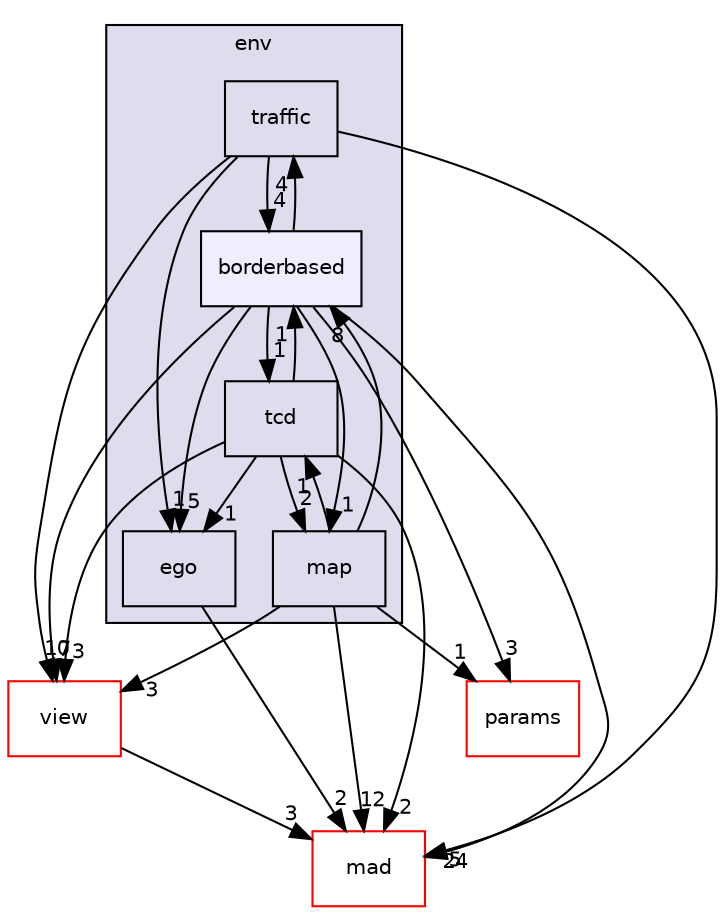 digraph "/home/fascar/temp/adore/libadore/libadore/adore/env/include/adore/env/borderbased" {
  compound=true
  node [ fontsize="10", fontname="Helvetica"];
  edge [ labelfontsize="10", labelfontname="Helvetica"];
  subgraph clusterdir_3e8150ffcf83a5319ed14312dbaf2a69 {
    graph [ bgcolor="#ddddee", pencolor="black", label="env" fontname="Helvetica", fontsize="10", URL="dir_3e8150ffcf83a5319ed14312dbaf2a69.html"]
  dir_3eb2a2bcb9aba7d74a980bfd28f1d8e9 [shape=box label="traffic" URL="dir_3eb2a2bcb9aba7d74a980bfd28f1d8e9.html"];
  dir_57f793ac4f9b79a21572fbdd0c9cf08f [shape=box label="ego" URL="dir_57f793ac4f9b79a21572fbdd0c9cf08f.html"];
  dir_953871dacaf511375ad4100ed4844d54 [shape=box label="map" URL="dir_953871dacaf511375ad4100ed4844d54.html"];
  dir_fe8cf86ed00c9cc4f7d9de376bf6c0ea [shape=box label="tcd" URL="dir_fe8cf86ed00c9cc4f7d9de376bf6c0ea.html"];
  dir_e3c15c0c35b56bd3f3a83c954db08578 [shape=box, label="borderbased", style="filled", fillcolor="#eeeeff", pencolor="black", URL="dir_e3c15c0c35b56bd3f3a83c954db08578.html"];
  }
  dir_a021c6ba58a8e5129fddf49c0e1c61e7 [shape=box label="view" fillcolor="white" style="filled" color="red" URL="dir_a021c6ba58a8e5129fddf49c0e1c61e7.html"];
  dir_dd24209da890e557508ac1b6831a5bf7 [shape=box label="mad" fillcolor="white" style="filled" color="red" URL="dir_dd24209da890e557508ac1b6831a5bf7.html"];
  dir_f3d637d0f75736c37b2f136afab12125 [shape=box label="params" fillcolor="white" style="filled" color="red" URL="dir_f3d637d0f75736c37b2f136afab12125.html"];
  dir_fe8cf86ed00c9cc4f7d9de376bf6c0ea->dir_57f793ac4f9b79a21572fbdd0c9cf08f [headlabel="1", labeldistance=1.5 headhref="dir_000072_000069.html"];
  dir_fe8cf86ed00c9cc4f7d9de376bf6c0ea->dir_953871dacaf511375ad4100ed4844d54 [headlabel="2", labeldistance=1.5 headhref="dir_000072_000070.html"];
  dir_fe8cf86ed00c9cc4f7d9de376bf6c0ea->dir_a021c6ba58a8e5129fddf49c0e1c61e7 [headlabel="3", labeldistance=1.5 headhref="dir_000072_000061.html"];
  dir_fe8cf86ed00c9cc4f7d9de376bf6c0ea->dir_dd24209da890e557508ac1b6831a5bf7 [headlabel="2", labeldistance=1.5 headhref="dir_000072_000092.html"];
  dir_fe8cf86ed00c9cc4f7d9de376bf6c0ea->dir_e3c15c0c35b56bd3f3a83c954db08578 [headlabel="1", labeldistance=1.5 headhref="dir_000072_000060.html"];
  dir_a021c6ba58a8e5129fddf49c0e1c61e7->dir_dd24209da890e557508ac1b6831a5bf7 [headlabel="3", labeldistance=1.5 headhref="dir_000061_000092.html"];
  dir_57f793ac4f9b79a21572fbdd0c9cf08f->dir_dd24209da890e557508ac1b6831a5bf7 [headlabel="2", labeldistance=1.5 headhref="dir_000069_000092.html"];
  dir_953871dacaf511375ad4100ed4844d54->dir_a021c6ba58a8e5129fddf49c0e1c61e7 [headlabel="3", labeldistance=1.5 headhref="dir_000070_000061.html"];
  dir_953871dacaf511375ad4100ed4844d54->dir_dd24209da890e557508ac1b6831a5bf7 [headlabel="12", labeldistance=1.5 headhref="dir_000070_000092.html"];
  dir_953871dacaf511375ad4100ed4844d54->dir_e3c15c0c35b56bd3f3a83c954db08578 [headlabel="8", labeldistance=1.5 headhref="dir_000070_000060.html"];
  dir_953871dacaf511375ad4100ed4844d54->dir_f3d637d0f75736c37b2f136afab12125 [headlabel="1", labeldistance=1.5 headhref="dir_000070_000052.html"];
  dir_953871dacaf511375ad4100ed4844d54->dir_fe8cf86ed00c9cc4f7d9de376bf6c0ea [headlabel="1", labeldistance=1.5 headhref="dir_000070_000072.html"];
  dir_3eb2a2bcb9aba7d74a980bfd28f1d8e9->dir_57f793ac4f9b79a21572fbdd0c9cf08f [headlabel="1", labeldistance=1.5 headhref="dir_000073_000069.html"];
  dir_3eb2a2bcb9aba7d74a980bfd28f1d8e9->dir_a021c6ba58a8e5129fddf49c0e1c61e7 [headlabel="10", labeldistance=1.5 headhref="dir_000073_000061.html"];
  dir_3eb2a2bcb9aba7d74a980bfd28f1d8e9->dir_dd24209da890e557508ac1b6831a5bf7 [headlabel="5", labeldistance=1.5 headhref="dir_000073_000092.html"];
  dir_3eb2a2bcb9aba7d74a980bfd28f1d8e9->dir_e3c15c0c35b56bd3f3a83c954db08578 [headlabel="4", labeldistance=1.5 headhref="dir_000073_000060.html"];
  dir_e3c15c0c35b56bd3f3a83c954db08578->dir_3eb2a2bcb9aba7d74a980bfd28f1d8e9 [headlabel="4", labeldistance=1.5 headhref="dir_000060_000073.html"];
  dir_e3c15c0c35b56bd3f3a83c954db08578->dir_57f793ac4f9b79a21572fbdd0c9cf08f [headlabel="5", labeldistance=1.5 headhref="dir_000060_000069.html"];
  dir_e3c15c0c35b56bd3f3a83c954db08578->dir_953871dacaf511375ad4100ed4844d54 [headlabel="1", labeldistance=1.5 headhref="dir_000060_000070.html"];
  dir_e3c15c0c35b56bd3f3a83c954db08578->dir_a021c6ba58a8e5129fddf49c0e1c61e7 [headlabel="7", labeldistance=1.5 headhref="dir_000060_000061.html"];
  dir_e3c15c0c35b56bd3f3a83c954db08578->dir_dd24209da890e557508ac1b6831a5bf7 [headlabel="24", labeldistance=1.5 headhref="dir_000060_000092.html"];
  dir_e3c15c0c35b56bd3f3a83c954db08578->dir_f3d637d0f75736c37b2f136afab12125 [headlabel="3", labeldistance=1.5 headhref="dir_000060_000052.html"];
  dir_e3c15c0c35b56bd3f3a83c954db08578->dir_fe8cf86ed00c9cc4f7d9de376bf6c0ea [headlabel="1", labeldistance=1.5 headhref="dir_000060_000072.html"];
}
